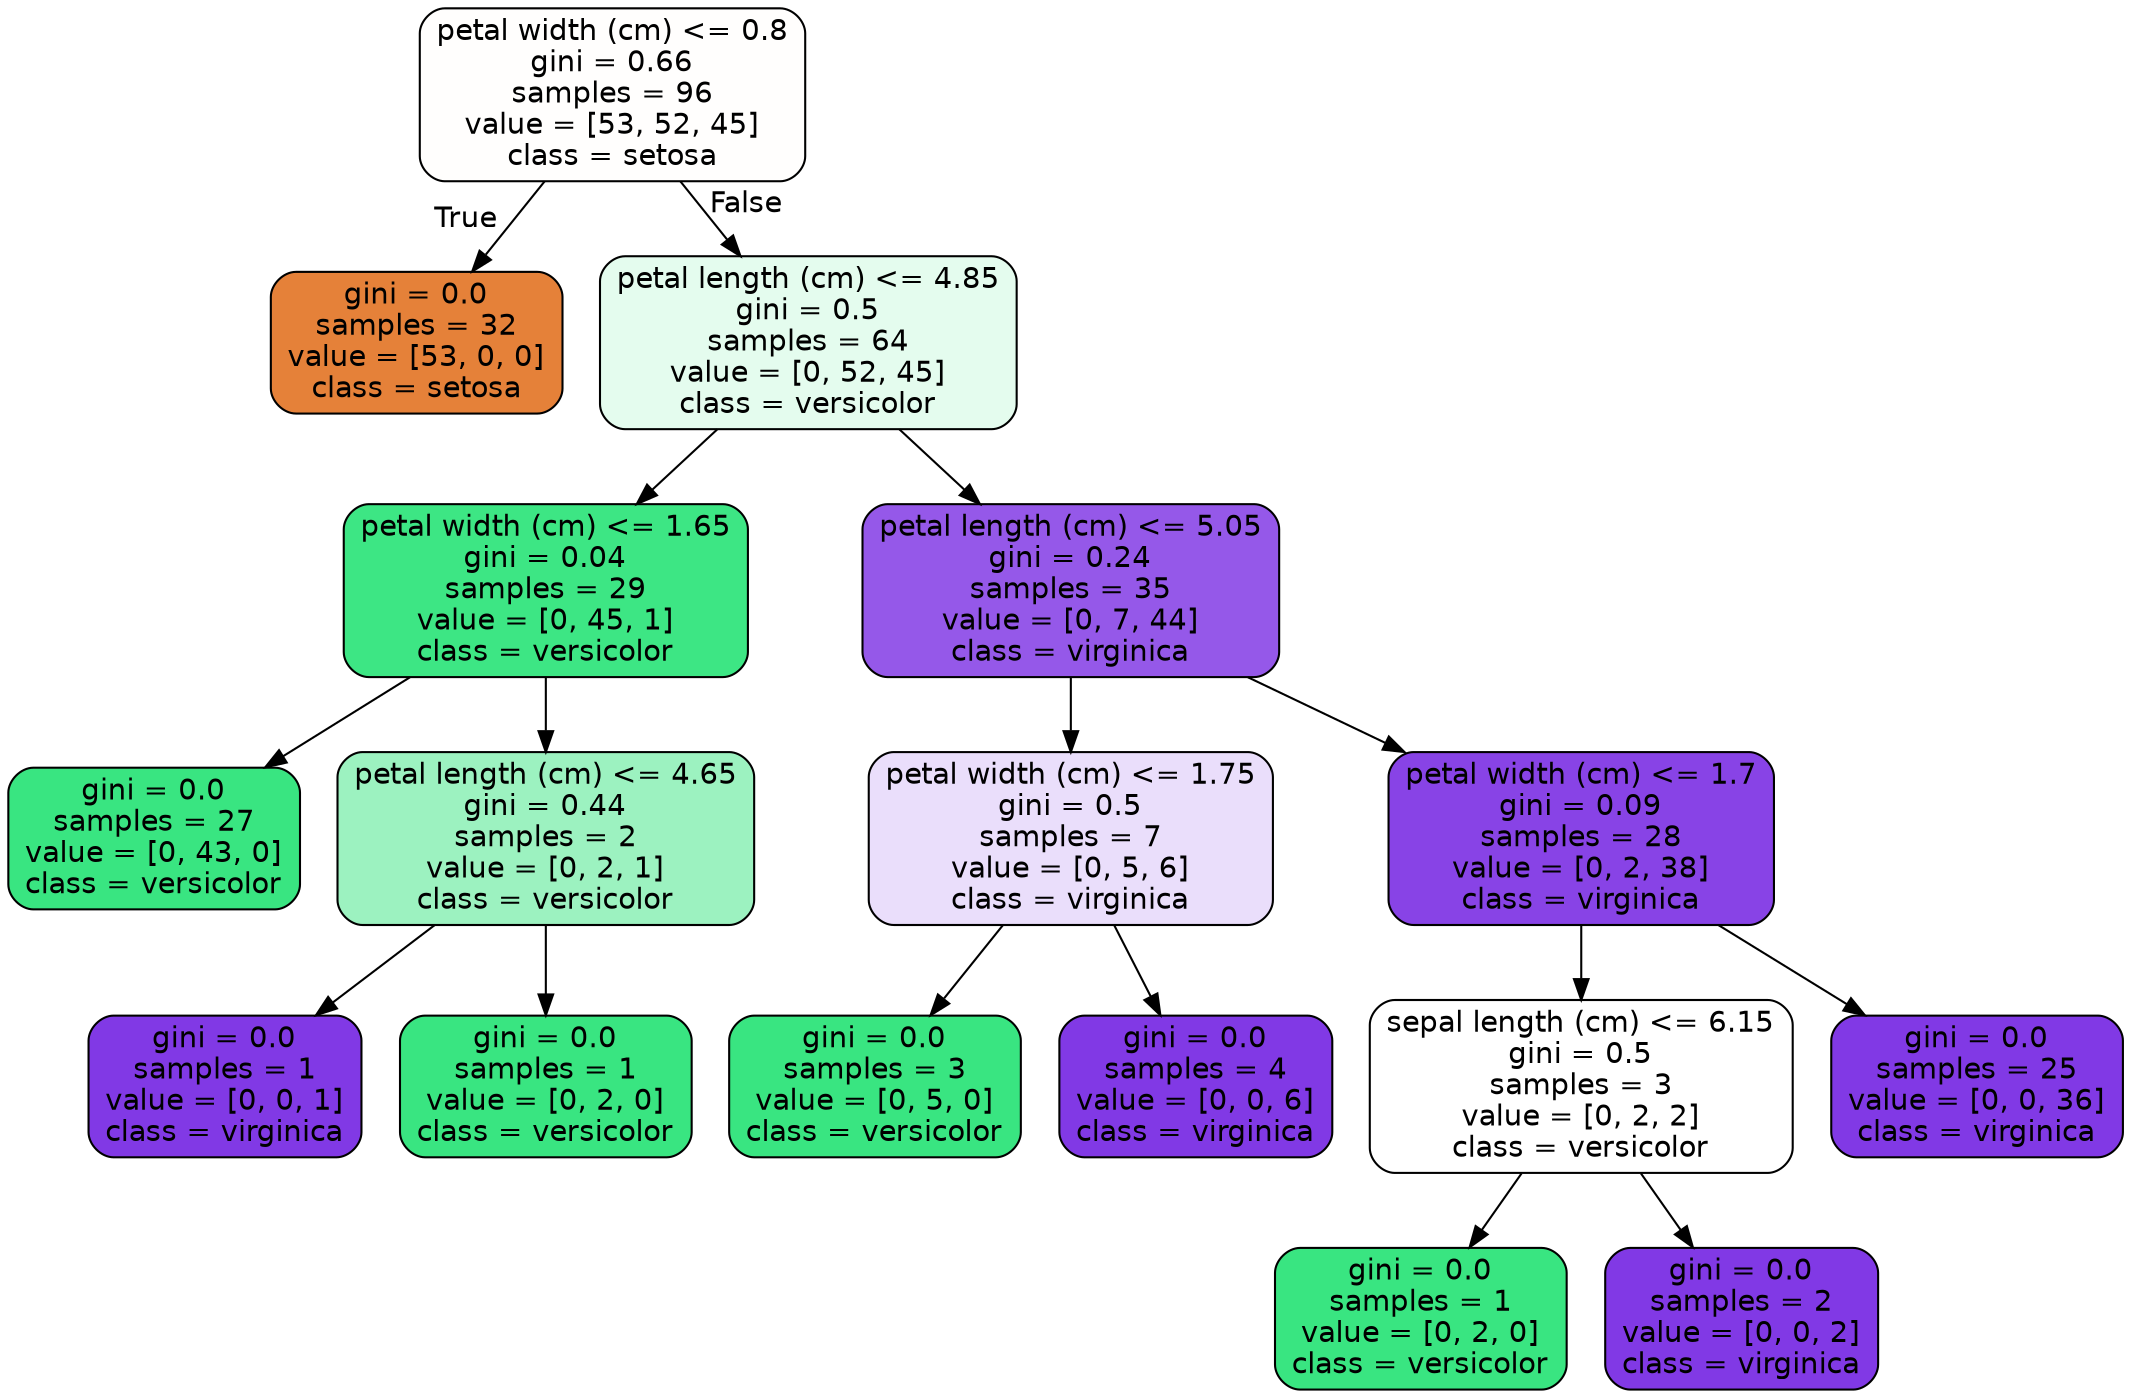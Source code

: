digraph Tree {
node [shape=box, style="filled, rounded", color="black", fontname=helvetica] ;
edge [fontname=helvetica] ;
0 [label="petal width (cm) <= 0.8\ngini = 0.66\nsamples = 96\nvalue = [53, 52, 45]\nclass = setosa", fillcolor="#fffefd"] ;
1 [label="gini = 0.0\nsamples = 32\nvalue = [53, 0, 0]\nclass = setosa", fillcolor="#e58139"] ;
0 -> 1 [labeldistance=2.5, labelangle=45, headlabel="True"] ;
2 [label="petal length (cm) <= 4.85\ngini = 0.5\nsamples = 64\nvalue = [0, 52, 45]\nclass = versicolor", fillcolor="#e4fcee"] ;
0 -> 2 [labeldistance=2.5, labelangle=-45, headlabel="False"] ;
3 [label="petal width (cm) <= 1.65\ngini = 0.04\nsamples = 29\nvalue = [0, 45, 1]\nclass = versicolor", fillcolor="#3de684"] ;
2 -> 3 ;
4 [label="gini = 0.0\nsamples = 27\nvalue = [0, 43, 0]\nclass = versicolor", fillcolor="#39e581"] ;
3 -> 4 ;
5 [label="petal length (cm) <= 4.65\ngini = 0.44\nsamples = 2\nvalue = [0, 2, 1]\nclass = versicolor", fillcolor="#9cf2c0"] ;
3 -> 5 ;
6 [label="gini = 0.0\nsamples = 1\nvalue = [0, 0, 1]\nclass = virginica", fillcolor="#8139e5"] ;
5 -> 6 ;
7 [label="gini = 0.0\nsamples = 1\nvalue = [0, 2, 0]\nclass = versicolor", fillcolor="#39e581"] ;
5 -> 7 ;
8 [label="petal length (cm) <= 5.05\ngini = 0.24\nsamples = 35\nvalue = [0, 7, 44]\nclass = virginica", fillcolor="#9558e9"] ;
2 -> 8 ;
9 [label="petal width (cm) <= 1.75\ngini = 0.5\nsamples = 7\nvalue = [0, 5, 6]\nclass = virginica", fillcolor="#eadefb"] ;
8 -> 9 ;
10 [label="gini = 0.0\nsamples = 3\nvalue = [0, 5, 0]\nclass = versicolor", fillcolor="#39e581"] ;
9 -> 10 ;
11 [label="gini = 0.0\nsamples = 4\nvalue = [0, 0, 6]\nclass = virginica", fillcolor="#8139e5"] ;
9 -> 11 ;
12 [label="petal width (cm) <= 1.7\ngini = 0.09\nsamples = 28\nvalue = [0, 2, 38]\nclass = virginica", fillcolor="#8843e6"] ;
8 -> 12 ;
13 [label="sepal length (cm) <= 6.15\ngini = 0.5\nsamples = 3\nvalue = [0, 2, 2]\nclass = versicolor", fillcolor="#ffffff"] ;
12 -> 13 ;
14 [label="gini = 0.0\nsamples = 1\nvalue = [0, 2, 0]\nclass = versicolor", fillcolor="#39e581"] ;
13 -> 14 ;
15 [label="gini = 0.0\nsamples = 2\nvalue = [0, 0, 2]\nclass = virginica", fillcolor="#8139e5"] ;
13 -> 15 ;
16 [label="gini = 0.0\nsamples = 25\nvalue = [0, 0, 36]\nclass = virginica", fillcolor="#8139e5"] ;
12 -> 16 ;
}